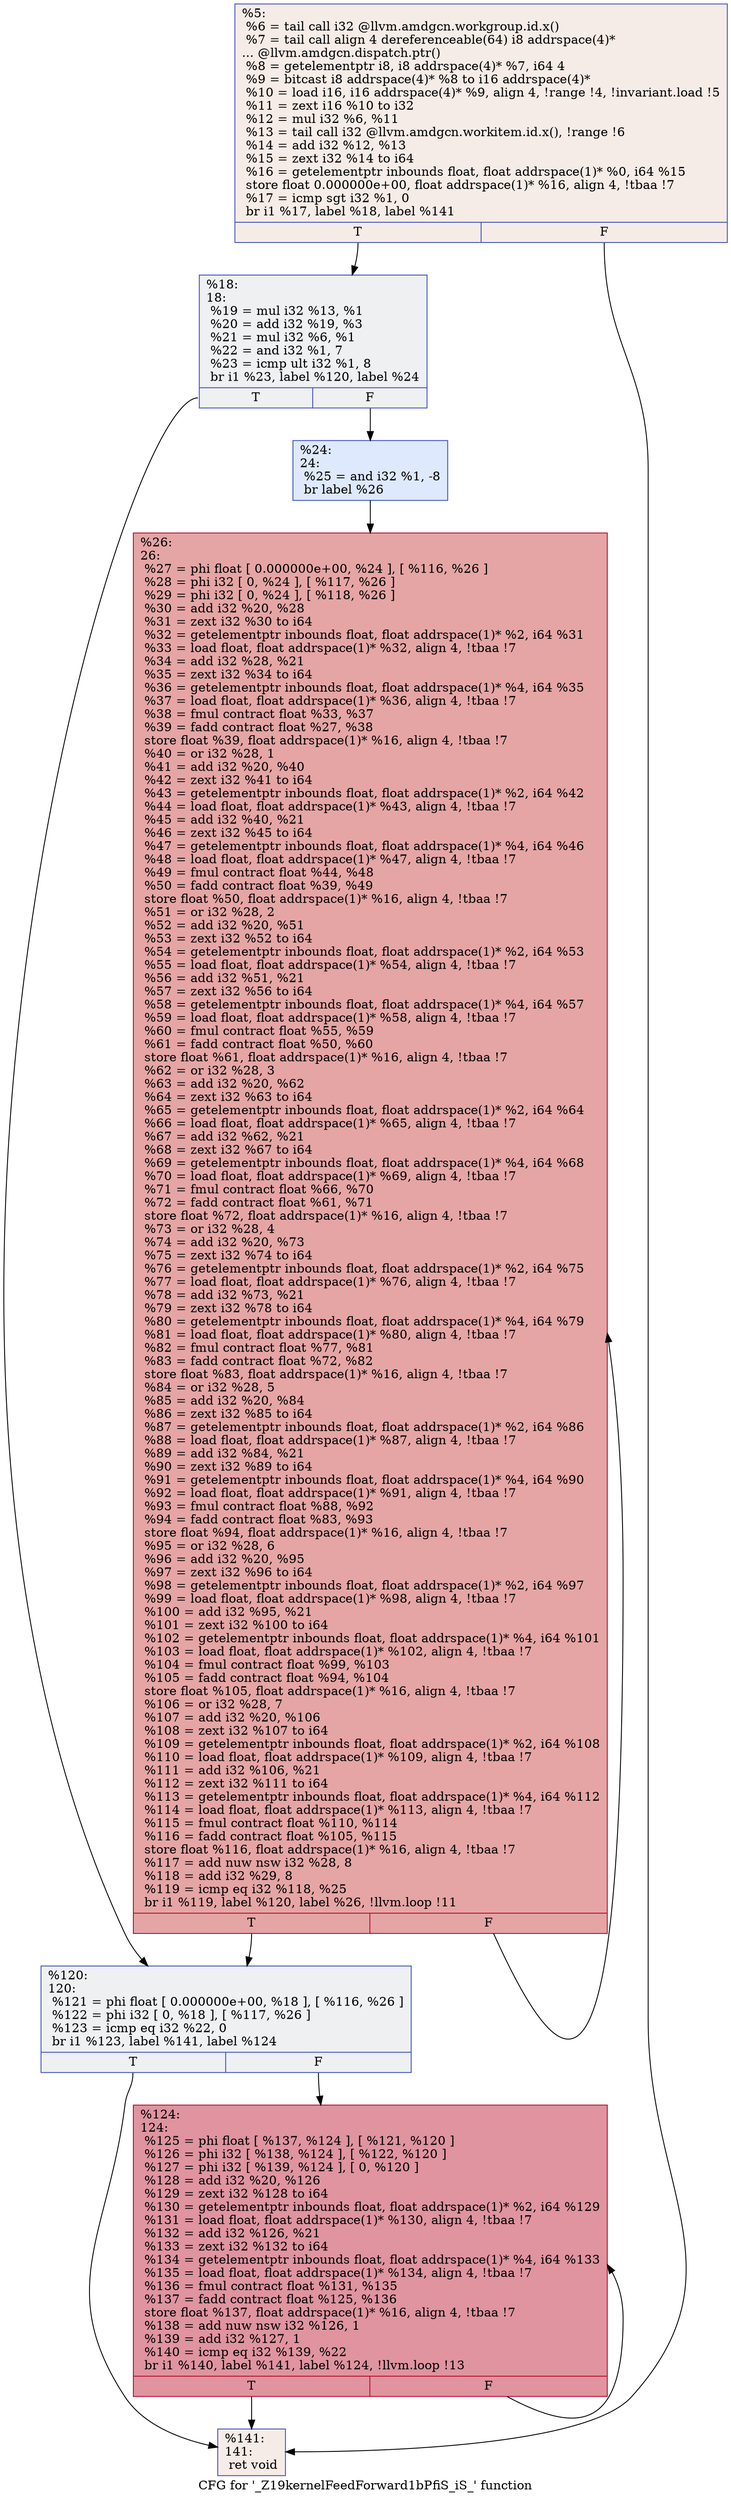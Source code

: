 digraph "CFG for '_Z19kernelFeedForward1bPfiS_iS_' function" {
	label="CFG for '_Z19kernelFeedForward1bPfiS_iS_' function";

	Node0x4d28810 [shape=record,color="#3d50c3ff", style=filled, fillcolor="#ead5c970",label="{%5:\l  %6 = tail call i32 @llvm.amdgcn.workgroup.id.x()\l  %7 = tail call align 4 dereferenceable(64) i8 addrspace(4)*\l... @llvm.amdgcn.dispatch.ptr()\l  %8 = getelementptr i8, i8 addrspace(4)* %7, i64 4\l  %9 = bitcast i8 addrspace(4)* %8 to i16 addrspace(4)*\l  %10 = load i16, i16 addrspace(4)* %9, align 4, !range !4, !invariant.load !5\l  %11 = zext i16 %10 to i32\l  %12 = mul i32 %6, %11\l  %13 = tail call i32 @llvm.amdgcn.workitem.id.x(), !range !6\l  %14 = add i32 %12, %13\l  %15 = zext i32 %14 to i64\l  %16 = getelementptr inbounds float, float addrspace(1)* %0, i64 %15\l  store float 0.000000e+00, float addrspace(1)* %16, align 4, !tbaa !7\l  %17 = icmp sgt i32 %1, 0\l  br i1 %17, label %18, label %141\l|{<s0>T|<s1>F}}"];
	Node0x4d28810:s0 -> Node0x4d2b490;
	Node0x4d28810:s1 -> Node0x4d2b520;
	Node0x4d2b490 [shape=record,color="#3d50c3ff", style=filled, fillcolor="#d9dce170",label="{%18:\l18:                                               \l  %19 = mul i32 %13, %1\l  %20 = add i32 %19, %3\l  %21 = mul i32 %6, %1\l  %22 = and i32 %1, 7\l  %23 = icmp ult i32 %1, 8\l  br i1 %23, label %120, label %24\l|{<s0>T|<s1>F}}"];
	Node0x4d2b490:s0 -> Node0x4d2b990;
	Node0x4d2b490:s1 -> Node0x4d2b9e0;
	Node0x4d2b9e0 [shape=record,color="#3d50c3ff", style=filled, fillcolor="#b5cdfa70",label="{%24:\l24:                                               \l  %25 = and i32 %1, -8\l  br label %26\l}"];
	Node0x4d2b9e0 -> Node0x4d2bbe0;
	Node0x4d2bbe0 [shape=record,color="#b70d28ff", style=filled, fillcolor="#c5333470",label="{%26:\l26:                                               \l  %27 = phi float [ 0.000000e+00, %24 ], [ %116, %26 ]\l  %28 = phi i32 [ 0, %24 ], [ %117, %26 ]\l  %29 = phi i32 [ 0, %24 ], [ %118, %26 ]\l  %30 = add i32 %20, %28\l  %31 = zext i32 %30 to i64\l  %32 = getelementptr inbounds float, float addrspace(1)* %2, i64 %31\l  %33 = load float, float addrspace(1)* %32, align 4, !tbaa !7\l  %34 = add i32 %28, %21\l  %35 = zext i32 %34 to i64\l  %36 = getelementptr inbounds float, float addrspace(1)* %4, i64 %35\l  %37 = load float, float addrspace(1)* %36, align 4, !tbaa !7\l  %38 = fmul contract float %33, %37\l  %39 = fadd contract float %27, %38\l  store float %39, float addrspace(1)* %16, align 4, !tbaa !7\l  %40 = or i32 %28, 1\l  %41 = add i32 %20, %40\l  %42 = zext i32 %41 to i64\l  %43 = getelementptr inbounds float, float addrspace(1)* %2, i64 %42\l  %44 = load float, float addrspace(1)* %43, align 4, !tbaa !7\l  %45 = add i32 %40, %21\l  %46 = zext i32 %45 to i64\l  %47 = getelementptr inbounds float, float addrspace(1)* %4, i64 %46\l  %48 = load float, float addrspace(1)* %47, align 4, !tbaa !7\l  %49 = fmul contract float %44, %48\l  %50 = fadd contract float %39, %49\l  store float %50, float addrspace(1)* %16, align 4, !tbaa !7\l  %51 = or i32 %28, 2\l  %52 = add i32 %20, %51\l  %53 = zext i32 %52 to i64\l  %54 = getelementptr inbounds float, float addrspace(1)* %2, i64 %53\l  %55 = load float, float addrspace(1)* %54, align 4, !tbaa !7\l  %56 = add i32 %51, %21\l  %57 = zext i32 %56 to i64\l  %58 = getelementptr inbounds float, float addrspace(1)* %4, i64 %57\l  %59 = load float, float addrspace(1)* %58, align 4, !tbaa !7\l  %60 = fmul contract float %55, %59\l  %61 = fadd contract float %50, %60\l  store float %61, float addrspace(1)* %16, align 4, !tbaa !7\l  %62 = or i32 %28, 3\l  %63 = add i32 %20, %62\l  %64 = zext i32 %63 to i64\l  %65 = getelementptr inbounds float, float addrspace(1)* %2, i64 %64\l  %66 = load float, float addrspace(1)* %65, align 4, !tbaa !7\l  %67 = add i32 %62, %21\l  %68 = zext i32 %67 to i64\l  %69 = getelementptr inbounds float, float addrspace(1)* %4, i64 %68\l  %70 = load float, float addrspace(1)* %69, align 4, !tbaa !7\l  %71 = fmul contract float %66, %70\l  %72 = fadd contract float %61, %71\l  store float %72, float addrspace(1)* %16, align 4, !tbaa !7\l  %73 = or i32 %28, 4\l  %74 = add i32 %20, %73\l  %75 = zext i32 %74 to i64\l  %76 = getelementptr inbounds float, float addrspace(1)* %2, i64 %75\l  %77 = load float, float addrspace(1)* %76, align 4, !tbaa !7\l  %78 = add i32 %73, %21\l  %79 = zext i32 %78 to i64\l  %80 = getelementptr inbounds float, float addrspace(1)* %4, i64 %79\l  %81 = load float, float addrspace(1)* %80, align 4, !tbaa !7\l  %82 = fmul contract float %77, %81\l  %83 = fadd contract float %72, %82\l  store float %83, float addrspace(1)* %16, align 4, !tbaa !7\l  %84 = or i32 %28, 5\l  %85 = add i32 %20, %84\l  %86 = zext i32 %85 to i64\l  %87 = getelementptr inbounds float, float addrspace(1)* %2, i64 %86\l  %88 = load float, float addrspace(1)* %87, align 4, !tbaa !7\l  %89 = add i32 %84, %21\l  %90 = zext i32 %89 to i64\l  %91 = getelementptr inbounds float, float addrspace(1)* %4, i64 %90\l  %92 = load float, float addrspace(1)* %91, align 4, !tbaa !7\l  %93 = fmul contract float %88, %92\l  %94 = fadd contract float %83, %93\l  store float %94, float addrspace(1)* %16, align 4, !tbaa !7\l  %95 = or i32 %28, 6\l  %96 = add i32 %20, %95\l  %97 = zext i32 %96 to i64\l  %98 = getelementptr inbounds float, float addrspace(1)* %2, i64 %97\l  %99 = load float, float addrspace(1)* %98, align 4, !tbaa !7\l  %100 = add i32 %95, %21\l  %101 = zext i32 %100 to i64\l  %102 = getelementptr inbounds float, float addrspace(1)* %4, i64 %101\l  %103 = load float, float addrspace(1)* %102, align 4, !tbaa !7\l  %104 = fmul contract float %99, %103\l  %105 = fadd contract float %94, %104\l  store float %105, float addrspace(1)* %16, align 4, !tbaa !7\l  %106 = or i32 %28, 7\l  %107 = add i32 %20, %106\l  %108 = zext i32 %107 to i64\l  %109 = getelementptr inbounds float, float addrspace(1)* %2, i64 %108\l  %110 = load float, float addrspace(1)* %109, align 4, !tbaa !7\l  %111 = add i32 %106, %21\l  %112 = zext i32 %111 to i64\l  %113 = getelementptr inbounds float, float addrspace(1)* %4, i64 %112\l  %114 = load float, float addrspace(1)* %113, align 4, !tbaa !7\l  %115 = fmul contract float %110, %114\l  %116 = fadd contract float %105, %115\l  store float %116, float addrspace(1)* %16, align 4, !tbaa !7\l  %117 = add nuw nsw i32 %28, 8\l  %118 = add i32 %29, 8\l  %119 = icmp eq i32 %118, %25\l  br i1 %119, label %120, label %26, !llvm.loop !11\l|{<s0>T|<s1>F}}"];
	Node0x4d2bbe0:s0 -> Node0x4d2b990;
	Node0x4d2bbe0:s1 -> Node0x4d2bbe0;
	Node0x4d2b990 [shape=record,color="#3d50c3ff", style=filled, fillcolor="#d9dce170",label="{%120:\l120:                                              \l  %121 = phi float [ 0.000000e+00, %18 ], [ %116, %26 ]\l  %122 = phi i32 [ 0, %18 ], [ %117, %26 ]\l  %123 = icmp eq i32 %22, 0\l  br i1 %123, label %141, label %124\l|{<s0>T|<s1>F}}"];
	Node0x4d2b990:s0 -> Node0x4d2b520;
	Node0x4d2b990:s1 -> Node0x4d301b0;
	Node0x4d301b0 [shape=record,color="#b70d28ff", style=filled, fillcolor="#b70d2870",label="{%124:\l124:                                              \l  %125 = phi float [ %137, %124 ], [ %121, %120 ]\l  %126 = phi i32 [ %138, %124 ], [ %122, %120 ]\l  %127 = phi i32 [ %139, %124 ], [ 0, %120 ]\l  %128 = add i32 %20, %126\l  %129 = zext i32 %128 to i64\l  %130 = getelementptr inbounds float, float addrspace(1)* %2, i64 %129\l  %131 = load float, float addrspace(1)* %130, align 4, !tbaa !7\l  %132 = add i32 %126, %21\l  %133 = zext i32 %132 to i64\l  %134 = getelementptr inbounds float, float addrspace(1)* %4, i64 %133\l  %135 = load float, float addrspace(1)* %134, align 4, !tbaa !7\l  %136 = fmul contract float %131, %135\l  %137 = fadd contract float %125, %136\l  store float %137, float addrspace(1)* %16, align 4, !tbaa !7\l  %138 = add nuw nsw i32 %126, 1\l  %139 = add i32 %127, 1\l  %140 = icmp eq i32 %139, %22\l  br i1 %140, label %141, label %124, !llvm.loop !13\l|{<s0>T|<s1>F}}"];
	Node0x4d301b0:s0 -> Node0x4d2b520;
	Node0x4d301b0:s1 -> Node0x4d301b0;
	Node0x4d2b520 [shape=record,color="#3d50c3ff", style=filled, fillcolor="#ead5c970",label="{%141:\l141:                                              \l  ret void\l}"];
}
